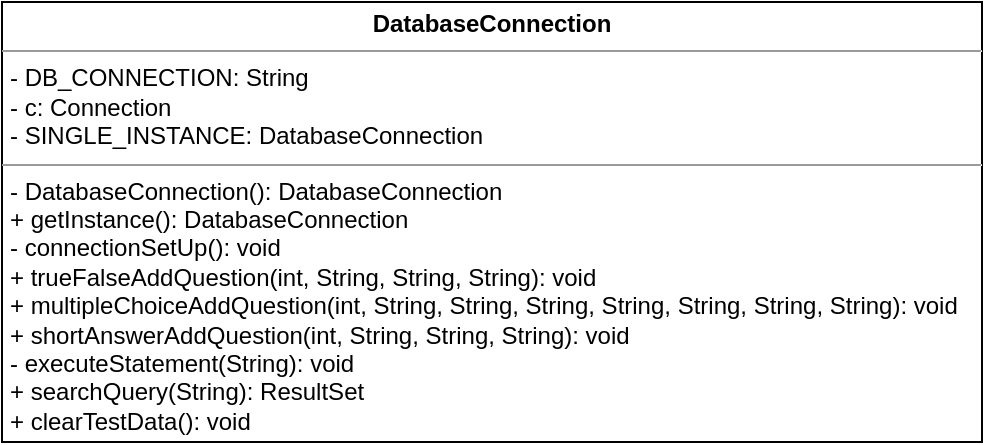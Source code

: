 <mxfile version="13.1.0" type="device"><diagram id="USbvTZrW2u0EOai8Czzb" name="Page-1"><mxGraphModel dx="1422" dy="794" grid="1" gridSize="10" guides="1" tooltips="1" connect="1" arrows="1" fold="1" page="1" pageScale="1" pageWidth="850" pageHeight="1100" math="0" shadow="0"><root><mxCell id="0"/><mxCell id="1" parent="0"/><mxCell id="zhlKwSUnHbDnGxRxt5s6-1" value="&lt;p style=&quot;margin: 0px ; margin-top: 4px ; text-align: center&quot;&gt;&lt;b&gt;DatabaseConnection&lt;/b&gt;&lt;/p&gt;&lt;hr size=&quot;1&quot;&gt;&lt;p style=&quot;margin: 0px ; margin-left: 4px&quot;&gt;- DB_CONNECTION: String&lt;br&gt;- c: Connection&lt;/p&gt;&lt;p style=&quot;margin: 0px ; margin-left: 4px&quot;&gt;- SINGLE_INSTANCE: DatabaseConnection&lt;/p&gt;&lt;hr size=&quot;1&quot;&gt;&lt;p style=&quot;margin: 0px ; margin-left: 4px&quot;&gt;- DatabaseConnection(): DatabaseConnection&lt;/p&gt;&lt;p style=&quot;margin: 0px ; margin-left: 4px&quot;&gt;+ getInstance(): DatabaseConnection&lt;br&gt;- connectionSetUp(): void&lt;/p&gt;&lt;p style=&quot;margin: 0px ; margin-left: 4px&quot;&gt;+ trueFalseAddQuestion(int, String, String, String): void&lt;/p&gt;&lt;p style=&quot;margin: 0px ; margin-left: 4px&quot;&gt;+ multipleChoiceAddQuestion(int, String, String, String, String, String, String, String): void&lt;/p&gt;&lt;p style=&quot;margin: 0px ; margin-left: 4px&quot;&gt;+ shortAnswerAddQuestion(int, String, String, String): void&lt;/p&gt;&lt;p style=&quot;margin: 0px ; margin-left: 4px&quot;&gt;- executeStatement(String): void&lt;/p&gt;&lt;p style=&quot;margin: 0px ; margin-left: 4px&quot;&gt;+ searchQuery(String): ResultSet&lt;/p&gt;&lt;p style=&quot;margin: 0px ; margin-left: 4px&quot;&gt;+ clearTestData(): void&lt;br&gt;&lt;/p&gt;&lt;p style=&quot;margin: 0px ; margin-left: 4px&quot;&gt;&lt;br&gt;&lt;/p&gt;" style="verticalAlign=top;align=left;overflow=fill;fontSize=12;fontFamily=Helvetica;html=1;" parent="1" vertex="1"><mxGeometry x="20" y="20" width="490" height="220" as="geometry"/></mxCell></root></mxGraphModel></diagram></mxfile>